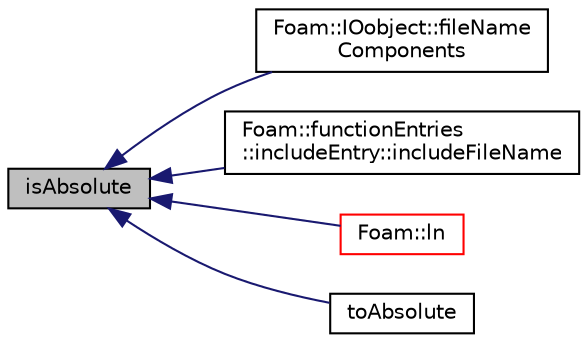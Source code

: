 digraph "isAbsolute"
{
  bgcolor="transparent";
  edge [fontname="Helvetica",fontsize="10",labelfontname="Helvetica",labelfontsize="10"];
  node [fontname="Helvetica",fontsize="10",shape=record];
  rankdir="LR";
  Node1 [label="isAbsolute",height=0.2,width=0.4,color="black", fillcolor="grey75", style="filled", fontcolor="black"];
  Node1 -> Node2 [dir="back",color="midnightblue",fontsize="10",style="solid",fontname="Helvetica"];
  Node2 [label="Foam::IOobject::fileName\lComponents",height=0.2,width=0.4,color="black",URL="$a01170.html#a7d27b76557b60f572ecd7fa620bd3d8e",tooltip="Split path into instance, local, name components. "];
  Node1 -> Node3 [dir="back",color="midnightblue",fontsize="10",style="solid",fontname="Helvetica"];
  Node3 [label="Foam::functionEntries\l::includeEntry::includeFileName",height=0.2,width=0.4,color="black",URL="$a01034.html#a9cbd98ead2bb7538e417330caa3bc452",tooltip="Read the include fileName from Istream, expand and return. "];
  Node1 -> Node4 [dir="back",color="midnightblue",fontsize="10",style="solid",fontname="Helvetica"];
  Node4 [label="Foam::ln",height=0.2,width=0.4,color="red",URL="$a10675.html#aea60636e831c1465e94c96bf1afdce2f",tooltip="Create a softlink. dst should not exist. Returns true if successful. "];
  Node1 -> Node5 [dir="back",color="midnightblue",fontsize="10",style="solid",fontname="Helvetica"];
  Node5 [label="toAbsolute",height=0.2,width=0.4,color="black",URL="$a00774.html#ab0feed39df624befd2f92329572fd680",tooltip="Convert from relative to absolute. "];
}
